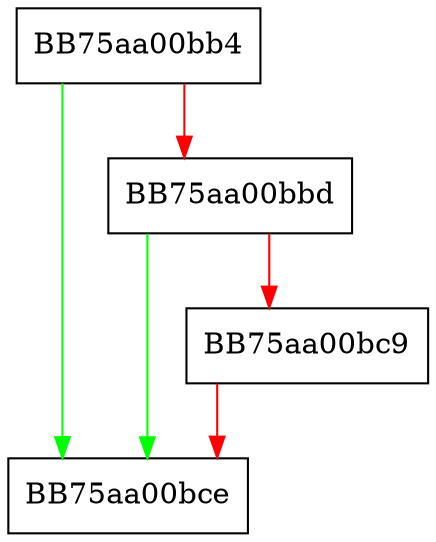 digraph _freea_crt {
  node [shape="box"];
  graph [splines=ortho];
  BB75aa00bb4 -> BB75aa00bce [color="green"];
  BB75aa00bb4 -> BB75aa00bbd [color="red"];
  BB75aa00bbd -> BB75aa00bce [color="green"];
  BB75aa00bbd -> BB75aa00bc9 [color="red"];
  BB75aa00bc9 -> BB75aa00bce [color="red"];
}